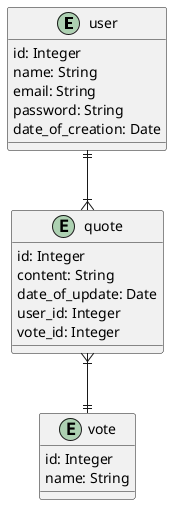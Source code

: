 @startuml
entity user {
    id: Integer
    name: String
    email: String
    password: String
    date_of_creation: Date
}

entity quote {
    id: Integer
    content: String
    date_of_update: Date
    user_id: Integer
    vote_id: Integer
}

entity vote {
    id: Integer
    name: String
}

quote }|--|| vote
user ||--|{ quote
@enduml